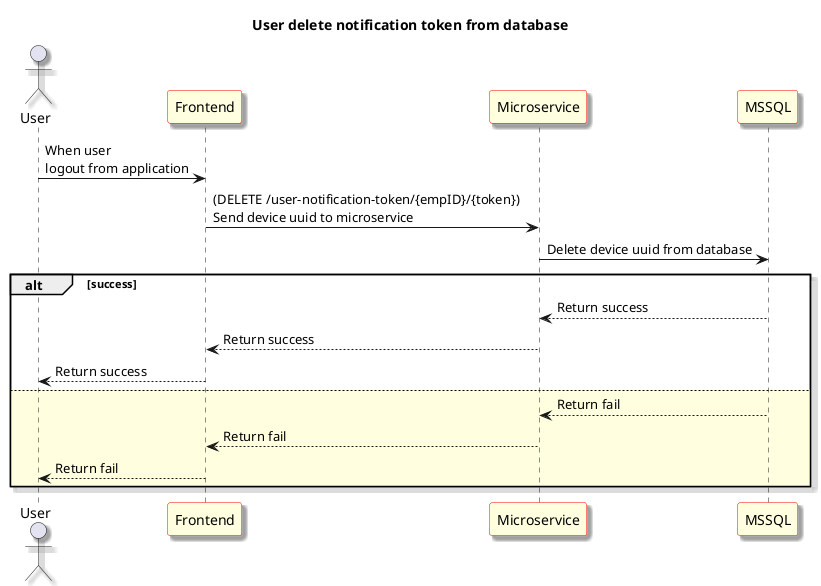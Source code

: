 @startuml User delete notification token from database
skinparam shadowing true
skinparam sequence {
	ParticipantBackgroundColor LightYellow
	ParticipantBorderColor red
}
Title: User delete notification token from database
actor "User" as User1
participant "Frontend" as Frontend
participant "Microservice" as Microservice
participant "MSSQL" as Database

User1 -> Frontend: When user \nlogout from application

Frontend -> Microservice: (DELETE /user-notification-token/{empID}/{token}) \nSend device uuid to microservice

Microservice -> Database: Delete device uuid from database

alt success 

Microservice <-- Database: Return success

Frontend <-- Microservice: Return success

User1 <-- Frontend: Return success

else #LightYellow

Microservice <-- Database: Return fail

Frontend <-- Microservice: Return fail

User1 <-- Frontend: Return fail

end

@enduml